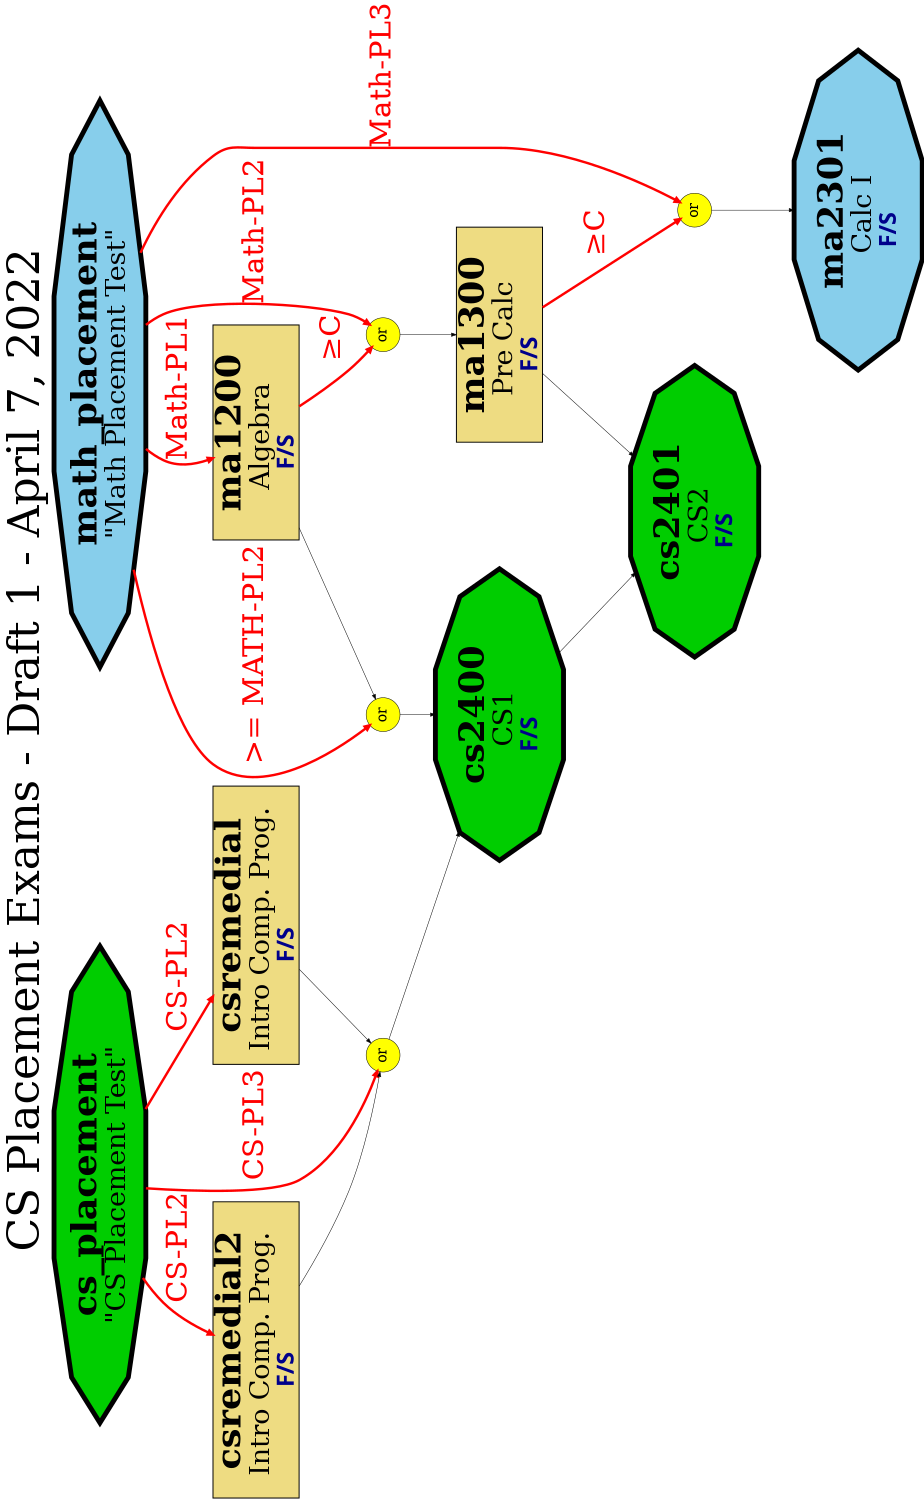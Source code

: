 # 0 "cs_placement.dotcc"
# 0 "<built-in>"
# 0 "<command-line>"
# 1 "cs_placement.dotcc"


# 1 "eecs_prereq_design.h" 1
# 4 "cs_placement.dotcc" 2




digraph cs_placement {

 rankdir=TB;



 size="10,7"







 ranksep="1.0"


 graph [ dpi = 600 ];


 landscape=true


 labelloc="t"
 fontsize=90
    label="CS Placement Exams - Draft 1 - April 7, 2022"


 node [shape=polygon, sides=10, penwidth=10, style = "filled", fontcolor=black, fillcolor=green3,width=0.25,margin="0,0",fontsize=28] ; cs_placement [margin="0,0", label= < <FONT POINT-SIZE="72"> <b> cs_placement </b> </FONT> <br/> <FONT POINT-SIZE="55"> "CS Placement Test" </FONT> >];
 node [shape=polygon, sides=10, penwidth=10, style = "filled", fontcolor=black, fillcolor=skyblue,width=0.25,margin="0,0",fontsize=28] ; math_placement [margin="0,0", label= < <FONT POINT-SIZE="72"> <b> math_placement </b> </FONT> <br/> <FONT POINT-SIZE="55"> "Math Placement Test" </FONT> >];



    node [shape = box, penwidth=2, style = filled, fontcolor=black, fillcolor=lightgoldenrod2,width=0.25,margin="0,0",fontsize=28] ; csremedial [margin="0,0", label= < <FONT POINT-SIZE="72"> <b> csremedial </b> </FONT> <br/> <FONT POINT-SIZE="55"> Intro Comp. Prog. </FONT> <FONT POINT-SIZE="50"> <br /> </FONT> <FONT POINT-SIZE="48" face="Impact"> <FONT COLOR="darkblue"><b> F/S </b></FONT>   </FONT> >];
 cs_placement -> csremedial [ label = "CS-PL2", fontsize=60, fontcolor=red, penwidth=5, color=red, style=bold]
 node [shape = box, penwidth=2, style = filled, fontcolor=black, fillcolor=lightgoldenrod2,width=0.25,margin="0,0",fontsize=28] ; csremedial2 [margin="0,0", label= < <FONT POINT-SIZE="72"> <b> csremedial2 </b> </FONT> <br/> <FONT POINT-SIZE="55"> Intro Comp. Prog. </FONT> <FONT POINT-SIZE="50"> <br /> </FONT> <FONT POINT-SIZE="48" face="Impact"> <FONT COLOR="darkblue"><b> F/S </b></FONT>   </FONT> >];
 cs_placement -> csremedial2 [ label = "CS-PL2", fontsize=60, fontcolor=red, penwidth=5, color=red, style=bold]




    node [shape = box, penwidth=2, style = filled, fontcolor=black, fillcolor=lightgoldenrod2,width=0.25,margin="0,0",fontsize=28] ; ma1200 [margin="0,0", label= < <FONT POINT-SIZE="72"> <b> ma1200 </b> </FONT> <br/> <FONT POINT-SIZE="55"> Algebra </FONT> <FONT POINT-SIZE="50"> <br /> </FONT> <FONT POINT-SIZE="48" face="Impact"> <FONT COLOR="darkblue"><b> F/S </b></FONT>   </FONT> >];
 math_placement -> ma1200 [ label = "Math-PL1", fontsize=60, fontcolor=red, penwidth=5, color=red, style=bold]


    node [shape = box, penwidth=2, style = filled, fontcolor=black, fillcolor=lightgoldenrod2,width=0.25,margin="0,0",fontsize=28] ; ma1300 [margin="0,0", label= < <FONT POINT-SIZE="72"> <b> ma1300 </b> </FONT> <br/> <FONT POINT-SIZE="55"> Pre Calc </FONT> <FONT POINT-SIZE="50"> <br /> </FONT> <FONT POINT-SIZE="48" face="Impact"> <FONT COLOR="darkblue"><b> F/S </b></FONT>   </FONT> >];
 node [shape=circle, style = "filled", penwidth=1, fontcolor=black, fillcolor=yellow] ; ma1300_or [label=" or "];
 ma1300_or -> ma1300
 ma1200 -> ma1300_or [ label = " ≥C", fontsize=60, fontcolor=red, penwidth=5, color=red, style=bold]
 math_placement -> ma1300_or [ label = "Math-PL2", fontsize=60, fontcolor=red, penwidth=5, color=red, style=bold]



    node [shape=polygon, sides=10, penwidth=10, style = "filled", fontcolor=black, fillcolor=skyblue,width=0.25,margin="0,0",fontsize=28] ; ma2301 [margin="0,0", label= < <FONT POINT-SIZE="72"> <b> ma2301 </b> </FONT> <br/> <FONT POINT-SIZE="55"> Calc I </FONT> <FONT POINT-SIZE="50"> <br /> </FONT> <FONT POINT-SIZE="48" face="Impact"> <FONT COLOR="darkblue"><b> F/S </b></FONT>   </FONT> >];
 node [shape=circle, style = "filled", penwidth=1, fontcolor=black, fillcolor=yellow] ; ma2301_or [label=" or "];
 ma2301_or -> ma2301
 ma1300 -> ma2301_or [ label = " ≥C", fontsize=60, fontcolor=red, penwidth=5, color=red, style=bold]
 math_placement -> ma2301_or [ label = "Math-PL3", fontsize=60, fontcolor=red, penwidth=5, color=red, style=bold]

 node [shape=polygon, sides=10, penwidth=10, style = "filled", fontcolor=black, fillcolor=green3,width=0.25,margin="0,0",fontsize=28] ; cs2400 [margin="0,0", label= < <FONT POINT-SIZE="72"> <b> cs2400 </b> </FONT> <br/> <FONT POINT-SIZE="55"> CS1 </FONT> <FONT POINT-SIZE="50"> <br /> </FONT> <FONT POINT-SIZE="48" face="Impact"> <FONT COLOR="darkblue"><b> F/S </b></FONT>   </FONT> >];
 node [shape=circle, style = "filled", penwidth=1, fontcolor=black, fillcolor=yellow] ; cs2400_or [label=" or "];
 cs2400_or -> cs2400
 csremedial -> cs2400_or
 csremedial2 -> cs2400_or
 cs_placement -> cs2400_or [ label = "CS-PL3", fontsize=60, fontcolor=red, penwidth=5, color=red, style=bold]
 node [shape=circle, style = "filled", penwidth=1, fontcolor=black, fillcolor=yellow] ; cs2400_mor [label=" or "];
 ma1200 -> cs2400_mor
 cs2400_mor -> cs2400
 math_placement -> cs2400_mor [ label = ">= MATH-PL2", fontsize=60, fontcolor=red, penwidth=5, color=red, style=bold]

 node [shape=polygon, sides=10, penwidth=10, style = "filled", fontcolor=black, fillcolor=green3,width=0.25,margin="0,0",fontsize=28] ; cs2401 [margin="0,0", label= < <FONT POINT-SIZE="72"> <b> cs2401 </b> </FONT> <br/> <FONT POINT-SIZE="55"> CS2 </FONT> <FONT POINT-SIZE="50"> <br /> </FONT> <FONT POINT-SIZE="48" face="Impact"> <FONT COLOR="darkblue"><b> F/S </b></FONT>   </FONT> >];
 cs2400 -> cs2401
 ma1300 -> cs2401

}

